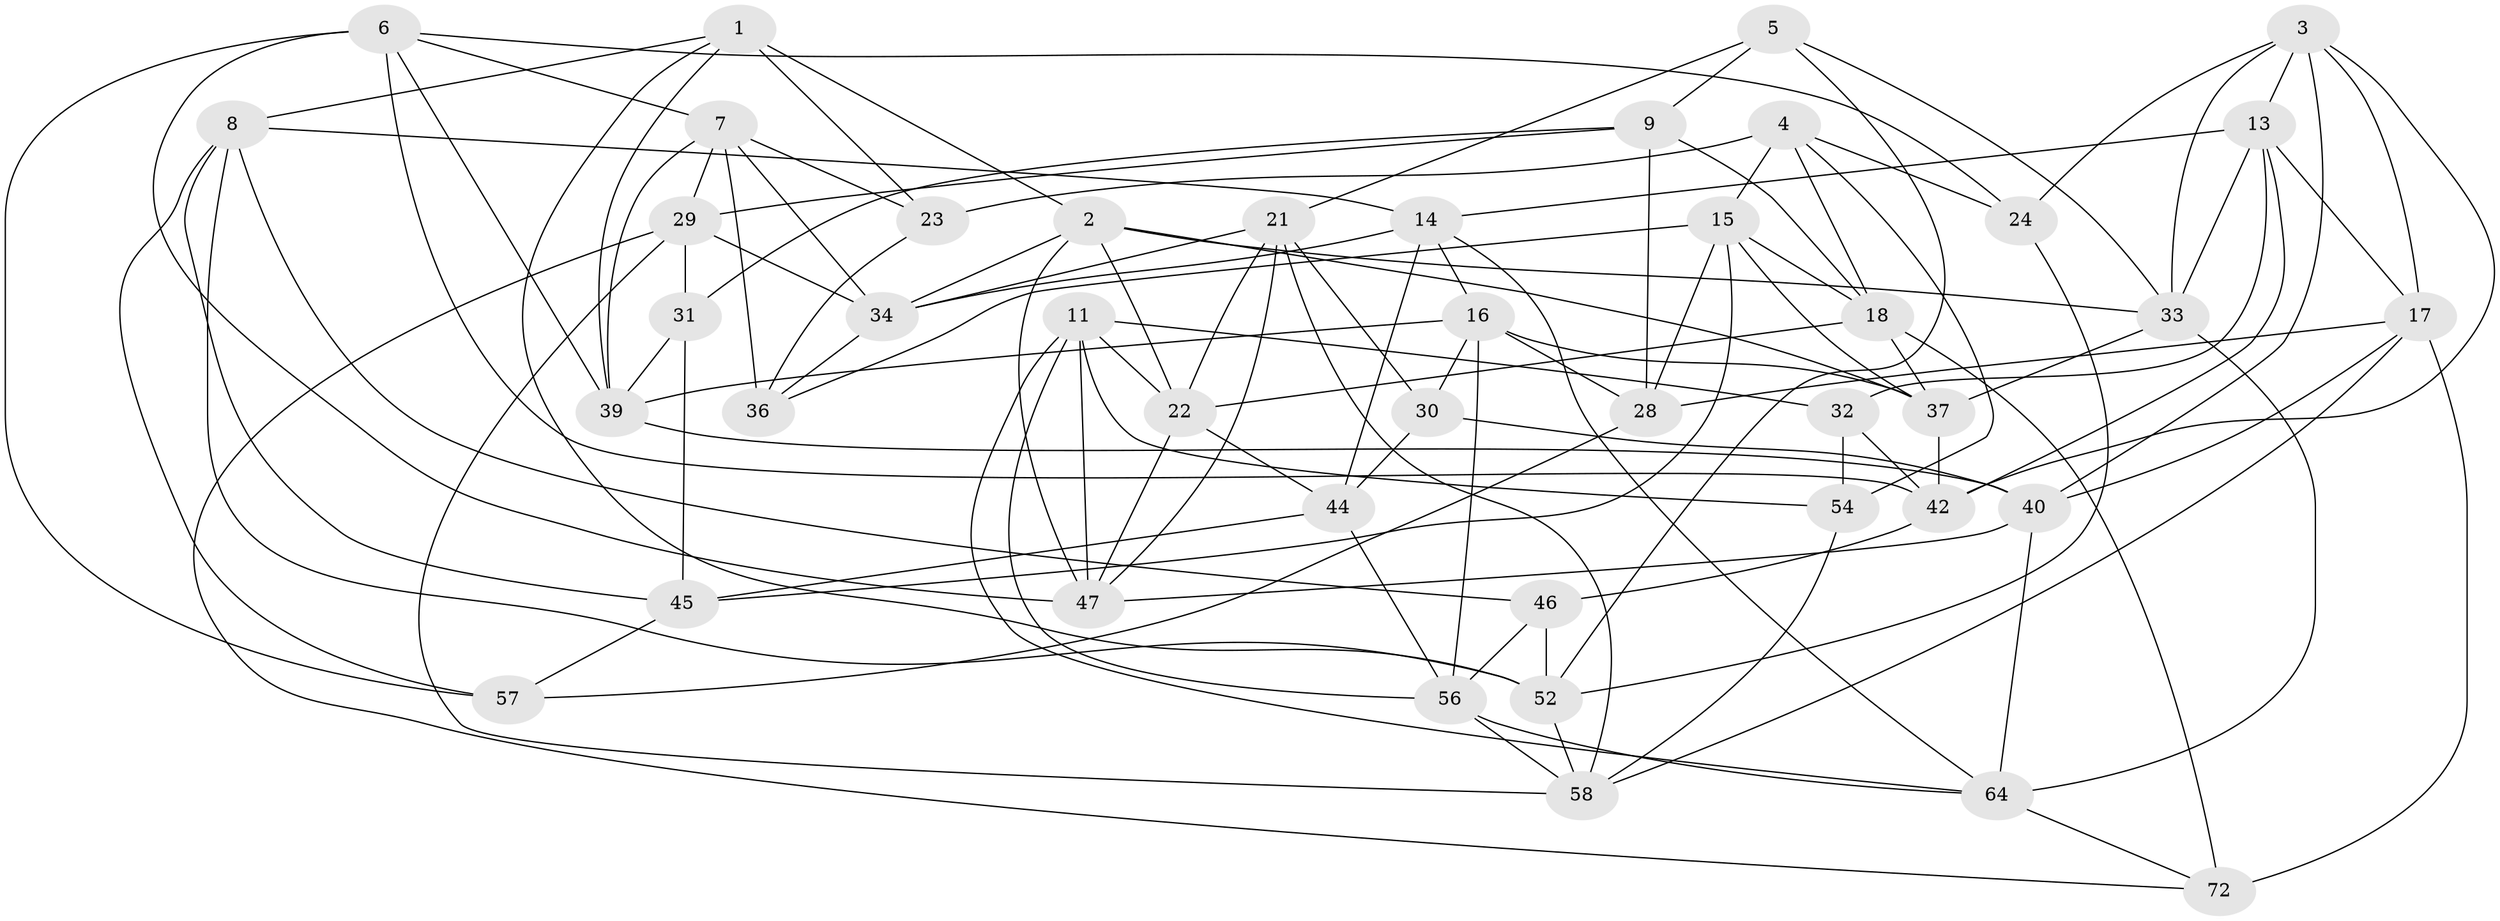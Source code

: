 // original degree distribution, {4: 1.0}
// Generated by graph-tools (version 1.1) at 2025/42/03/06/25 10:42:22]
// undirected, 43 vertices, 115 edges
graph export_dot {
graph [start="1"]
  node [color=gray90,style=filled];
  1 [super="+12"];
  2 [super="+43"];
  3 [super="+10"];
  4 [super="+63"];
  5;
  6 [super="+49"];
  7 [super="+20"];
  8 [super="+26"];
  9 [super="+19"];
  11 [super="+76"];
  13 [super="+69"];
  14 [super="+48"];
  15 [super="+50"];
  16 [super="+25"];
  17 [super="+55"];
  18 [super="+38"];
  21 [super="+27"];
  22 [super="+41"];
  23 [super="+60"];
  24;
  28 [super="+66"];
  29 [super="+35"];
  30;
  31;
  32;
  33 [super="+75"];
  34 [super="+73"];
  36;
  37 [super="+67"];
  39 [super="+59"];
  40 [super="+70"];
  42 [super="+51"];
  44 [super="+65"];
  45 [super="+53"];
  46;
  47 [super="+62"];
  52 [super="+71"];
  54;
  56 [super="+61"];
  57;
  58 [super="+74"];
  64 [super="+68"];
  72;
  1 -- 52;
  1 -- 2;
  1 -- 8;
  1 -- 23 [weight=2];
  1 -- 39;
  2 -- 33;
  2 -- 34;
  2 -- 47;
  2 -- 37;
  2 -- 22;
  3 -- 13;
  3 -- 33;
  3 -- 24;
  3 -- 17;
  3 -- 40;
  3 -- 42;
  4 -- 18;
  4 -- 24;
  4 -- 54;
  4 -- 23 [weight=2];
  4 -- 15;
  5 -- 9;
  5 -- 21;
  5 -- 52;
  5 -- 33;
  6 -- 39;
  6 -- 57;
  6 -- 24;
  6 -- 42;
  6 -- 47;
  6 -- 7;
  7 -- 23;
  7 -- 29;
  7 -- 36;
  7 -- 34;
  7 -- 39;
  8 -- 57;
  8 -- 45;
  8 -- 46;
  8 -- 52;
  8 -- 14;
  9 -- 28 [weight=2];
  9 -- 29;
  9 -- 18;
  9 -- 31;
  11 -- 32;
  11 -- 54;
  11 -- 47;
  11 -- 56;
  11 -- 64;
  11 -- 22;
  13 -- 17;
  13 -- 32;
  13 -- 14;
  13 -- 42;
  13 -- 33;
  14 -- 34;
  14 -- 16;
  14 -- 64;
  14 -- 44;
  15 -- 36;
  15 -- 18;
  15 -- 28;
  15 -- 37;
  15 -- 45;
  16 -- 39;
  16 -- 37;
  16 -- 56;
  16 -- 28;
  16 -- 30;
  17 -- 28;
  17 -- 40;
  17 -- 58;
  17 -- 72;
  18 -- 72;
  18 -- 37;
  18 -- 22;
  21 -- 30;
  21 -- 34;
  21 -- 58;
  21 -- 22;
  21 -- 47;
  22 -- 47;
  22 -- 44;
  23 -- 36;
  24 -- 52;
  28 -- 57;
  29 -- 58;
  29 -- 72;
  29 -- 31;
  29 -- 34;
  30 -- 44;
  30 -- 40;
  31 -- 45;
  31 -- 39;
  32 -- 54;
  32 -- 42;
  33 -- 37;
  33 -- 64;
  34 -- 36;
  37 -- 42;
  39 -- 40;
  40 -- 64;
  40 -- 47;
  42 -- 46;
  44 -- 45 [weight=2];
  44 -- 56;
  45 -- 57;
  46 -- 56;
  46 -- 52;
  52 -- 58;
  54 -- 58;
  56 -- 64;
  56 -- 58;
  64 -- 72;
}
